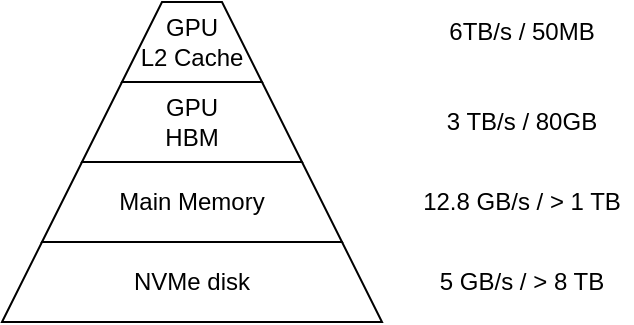 <mxfile version="20.7.4" type="device"><diagram id="LBAIxXZP8RLPT-Ca0KiH" name="第 1 页"><mxGraphModel dx="513" dy="317" grid="1" gridSize="10" guides="1" tooltips="1" connect="1" arrows="1" fold="1" page="1" pageScale="1" pageWidth="827" pageHeight="1169" math="0" shadow="0"><root><mxCell id="0"/><mxCell id="1" parent="0"/><mxCell id="qDMXle8r_6BJ31slBgwU-2" value="GPU&lt;br&gt;HBM" style="shape=trapezoid;perimeter=trapezoidPerimeter;whiteSpace=wrap;html=1;fixedSize=1;" vertex="1" parent="1"><mxGeometry x="215" y="330" width="110" height="40" as="geometry"/></mxCell><mxCell id="qDMXle8r_6BJ31slBgwU-3" value="Main Memory" style="shape=trapezoid;perimeter=trapezoidPerimeter;whiteSpace=wrap;html=1;fixedSize=1;" vertex="1" parent="1"><mxGeometry x="195" y="370" width="150" height="40" as="geometry"/></mxCell><mxCell id="qDMXle8r_6BJ31slBgwU-5" value="NVMe disk" style="shape=trapezoid;perimeter=trapezoidPerimeter;whiteSpace=wrap;html=1;fixedSize=1;" vertex="1" parent="1"><mxGeometry x="175" y="410" width="190" height="40" as="geometry"/></mxCell><mxCell id="qDMXle8r_6BJ31slBgwU-7" value="GPU&lt;br&gt;L2 Cache" style="shape=trapezoid;perimeter=trapezoidPerimeter;whiteSpace=wrap;html=1;fixedSize=1;" vertex="1" parent="1"><mxGeometry x="235" y="290" width="70" height="40" as="geometry"/></mxCell><mxCell id="qDMXle8r_6BJ31slBgwU-8" value="6TB/s / 50MB" style="text;html=1;strokeColor=none;fillColor=none;align=center;verticalAlign=middle;whiteSpace=wrap;rounded=0;" vertex="1" parent="1"><mxGeometry x="380" y="290" width="110" height="30" as="geometry"/></mxCell><mxCell id="qDMXle8r_6BJ31slBgwU-9" value="3 TB/s / 80GB" style="text;html=1;strokeColor=none;fillColor=none;align=center;verticalAlign=middle;whiteSpace=wrap;rounded=0;" vertex="1" parent="1"><mxGeometry x="380" y="335" width="110" height="30" as="geometry"/></mxCell><mxCell id="qDMXle8r_6BJ31slBgwU-10" value="12.8 GB/s / &amp;gt; 1 TB" style="text;html=1;strokeColor=none;fillColor=none;align=center;verticalAlign=middle;whiteSpace=wrap;rounded=0;" vertex="1" parent="1"><mxGeometry x="380" y="375" width="110" height="30" as="geometry"/></mxCell><mxCell id="qDMXle8r_6BJ31slBgwU-11" value="5 GB/s / &amp;gt; 8 TB" style="text;html=1;strokeColor=none;fillColor=none;align=center;verticalAlign=middle;whiteSpace=wrap;rounded=0;" vertex="1" parent="1"><mxGeometry x="380" y="415" width="110" height="30" as="geometry"/></mxCell></root></mxGraphModel></diagram></mxfile>
